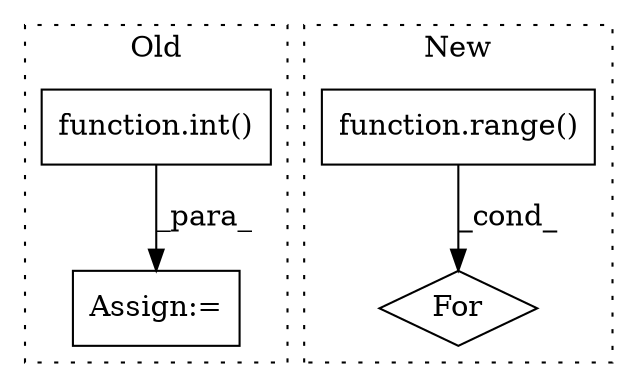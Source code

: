 digraph G {
subgraph cluster0 {
1 [label="function.int()" a="75" s="5713,5734" l="4,1" shape="box"];
3 [label="Assign:=" a="68" s="5710" l="3" shape="box"];
label = "Old";
style="dotted";
}
subgraph cluster1 {
2 [label="For" a="107" s="5586,5603" l="4,5" shape="diamond"];
4 [label="function.range()" a="75" s="5595,5602" l="6,1" shape="box"];
label = "New";
style="dotted";
}
1 -> 3 [label="_para_"];
4 -> 2 [label="_cond_"];
}